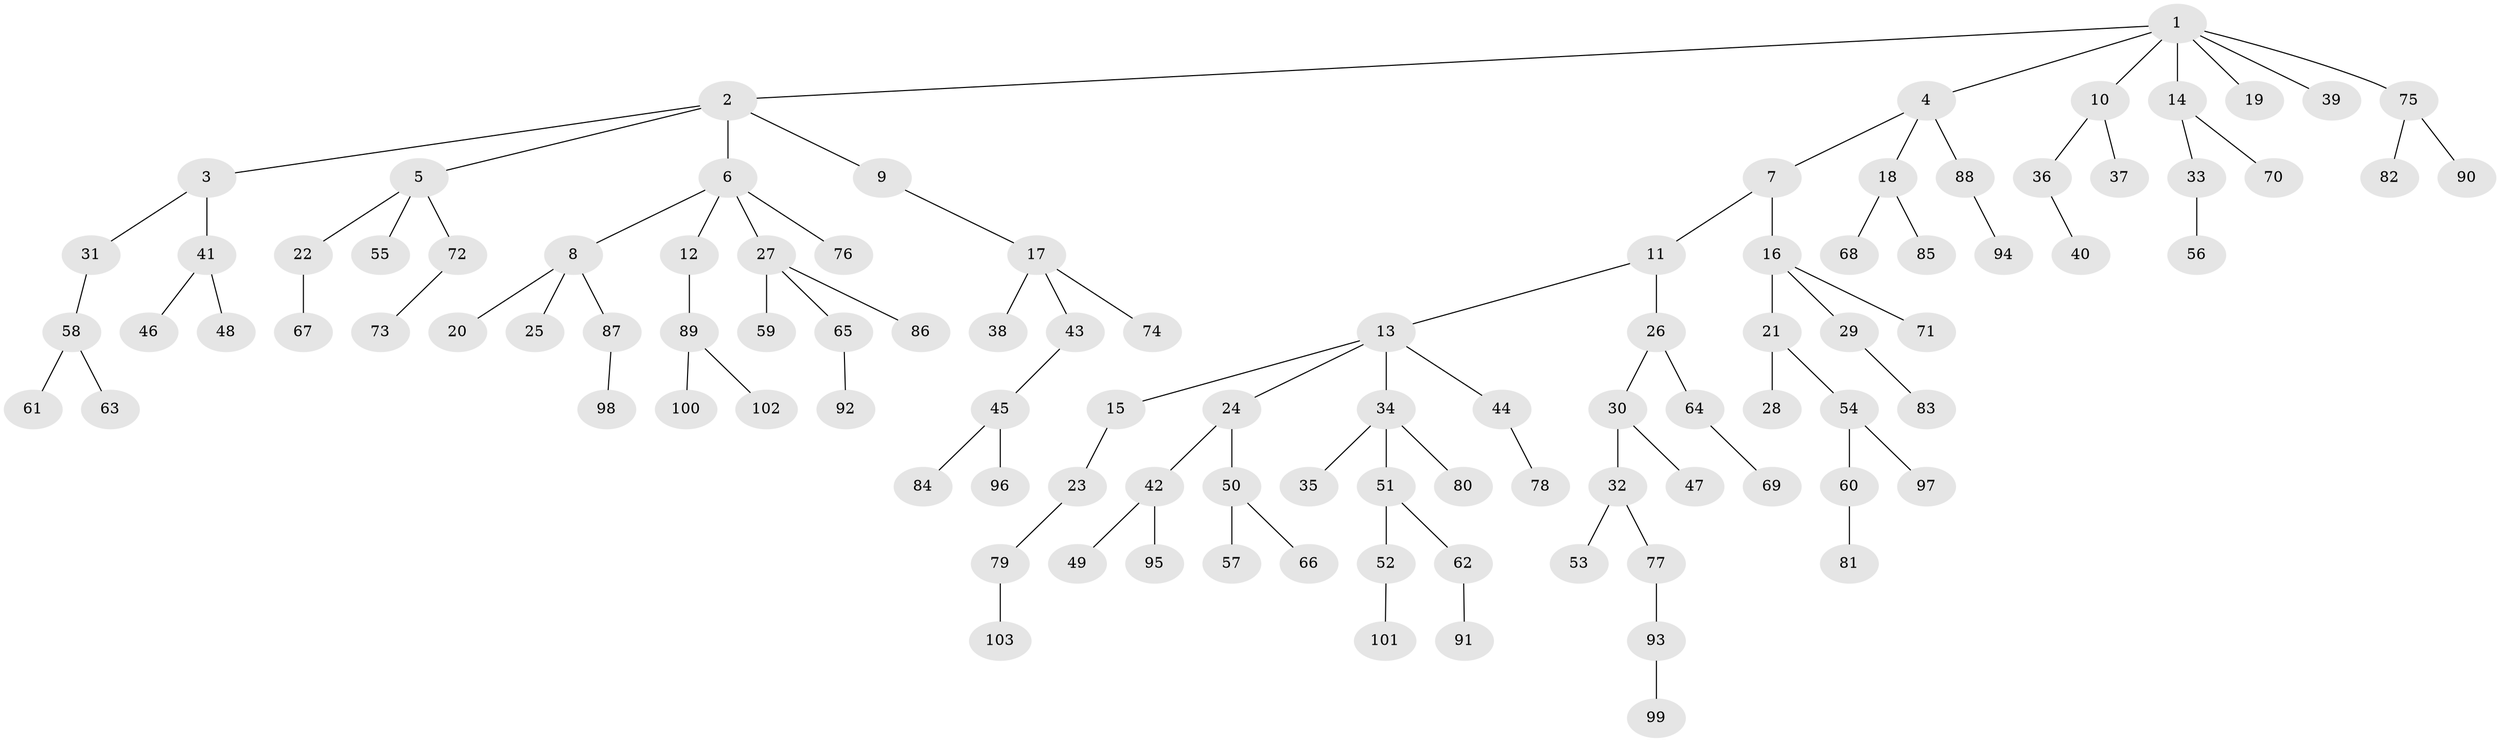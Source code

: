 // Generated by graph-tools (version 1.1) at 2025/02/03/09/25 03:02:30]
// undirected, 103 vertices, 102 edges
graph export_dot {
graph [start="1"]
  node [color=gray90,style=filled];
  1;
  2;
  3;
  4;
  5;
  6;
  7;
  8;
  9;
  10;
  11;
  12;
  13;
  14;
  15;
  16;
  17;
  18;
  19;
  20;
  21;
  22;
  23;
  24;
  25;
  26;
  27;
  28;
  29;
  30;
  31;
  32;
  33;
  34;
  35;
  36;
  37;
  38;
  39;
  40;
  41;
  42;
  43;
  44;
  45;
  46;
  47;
  48;
  49;
  50;
  51;
  52;
  53;
  54;
  55;
  56;
  57;
  58;
  59;
  60;
  61;
  62;
  63;
  64;
  65;
  66;
  67;
  68;
  69;
  70;
  71;
  72;
  73;
  74;
  75;
  76;
  77;
  78;
  79;
  80;
  81;
  82;
  83;
  84;
  85;
  86;
  87;
  88;
  89;
  90;
  91;
  92;
  93;
  94;
  95;
  96;
  97;
  98;
  99;
  100;
  101;
  102;
  103;
  1 -- 2;
  1 -- 4;
  1 -- 10;
  1 -- 14;
  1 -- 19;
  1 -- 39;
  1 -- 75;
  2 -- 3;
  2 -- 5;
  2 -- 6;
  2 -- 9;
  3 -- 31;
  3 -- 41;
  4 -- 7;
  4 -- 18;
  4 -- 88;
  5 -- 22;
  5 -- 55;
  5 -- 72;
  6 -- 8;
  6 -- 12;
  6 -- 27;
  6 -- 76;
  7 -- 11;
  7 -- 16;
  8 -- 20;
  8 -- 25;
  8 -- 87;
  9 -- 17;
  10 -- 36;
  10 -- 37;
  11 -- 13;
  11 -- 26;
  12 -- 89;
  13 -- 15;
  13 -- 24;
  13 -- 34;
  13 -- 44;
  14 -- 33;
  14 -- 70;
  15 -- 23;
  16 -- 21;
  16 -- 29;
  16 -- 71;
  17 -- 38;
  17 -- 43;
  17 -- 74;
  18 -- 68;
  18 -- 85;
  21 -- 28;
  21 -- 54;
  22 -- 67;
  23 -- 79;
  24 -- 42;
  24 -- 50;
  26 -- 30;
  26 -- 64;
  27 -- 59;
  27 -- 65;
  27 -- 86;
  29 -- 83;
  30 -- 32;
  30 -- 47;
  31 -- 58;
  32 -- 53;
  32 -- 77;
  33 -- 56;
  34 -- 35;
  34 -- 51;
  34 -- 80;
  36 -- 40;
  41 -- 46;
  41 -- 48;
  42 -- 49;
  42 -- 95;
  43 -- 45;
  44 -- 78;
  45 -- 84;
  45 -- 96;
  50 -- 57;
  50 -- 66;
  51 -- 52;
  51 -- 62;
  52 -- 101;
  54 -- 60;
  54 -- 97;
  58 -- 61;
  58 -- 63;
  60 -- 81;
  62 -- 91;
  64 -- 69;
  65 -- 92;
  72 -- 73;
  75 -- 82;
  75 -- 90;
  77 -- 93;
  79 -- 103;
  87 -- 98;
  88 -- 94;
  89 -- 100;
  89 -- 102;
  93 -- 99;
}
